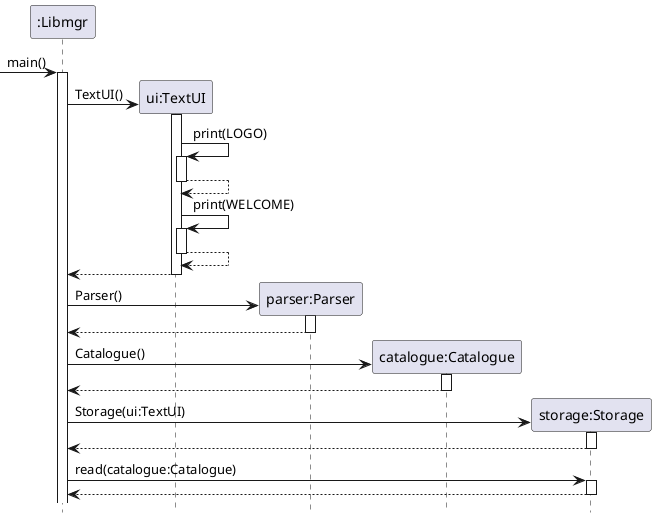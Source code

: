 @startuml
hide footbox

Participant ":Libmgr" as libmgr
Participant "ui:TextUI" as ui
Participant "parser:Parser" as parser
Participant "catalogue:Catalogue" as catalogue
Participant "storage:Storage" as storage

-> libmgr : main()
activate libmgr

create ui
libmgr -> ui:TextUI()
activate ui
ui -> ui:print(LOGO)
activate ui
return
ui -> ui:print(WELCOME)
activate ui
return
return

create parser
libmgr -> parser:Parser()
activate parser
return

create catalogue
libmgr -> catalogue:Catalogue()
activate catalogue
return

create storage
libmgr -> storage:Storage(ui:TextUI)
activate storage
return

libmgr -> storage:read(catalogue:Catalogue)
activate storage
return

@enduml